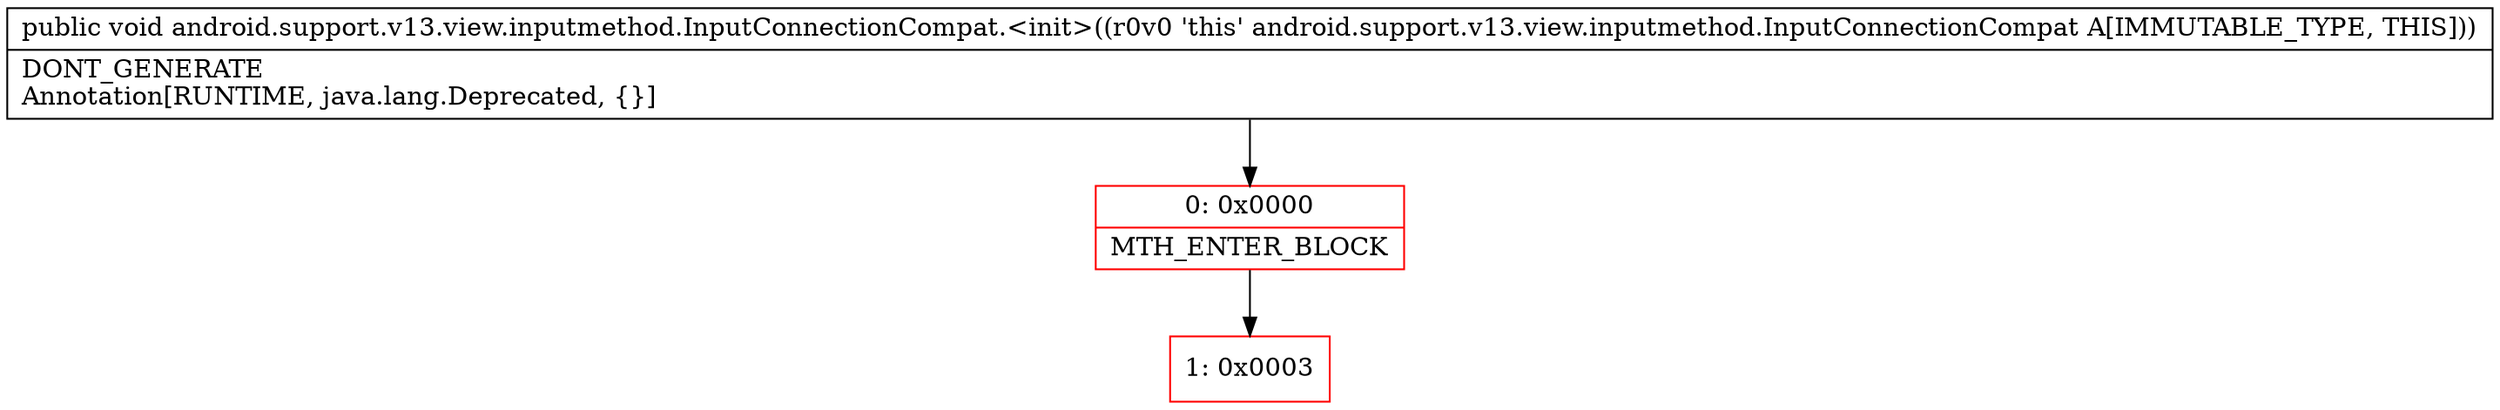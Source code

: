 digraph "CFG forandroid.support.v13.view.inputmethod.InputConnectionCompat.\<init\>()V" {
subgraph cluster_Region_607647460 {
label = "R(0)";
node [shape=record,color=blue];
}
Node_0 [shape=record,color=red,label="{0\:\ 0x0000|MTH_ENTER_BLOCK\l}"];
Node_1 [shape=record,color=red,label="{1\:\ 0x0003}"];
MethodNode[shape=record,label="{public void android.support.v13.view.inputmethod.InputConnectionCompat.\<init\>((r0v0 'this' android.support.v13.view.inputmethod.InputConnectionCompat A[IMMUTABLE_TYPE, THIS]))  | DONT_GENERATE\lAnnotation[RUNTIME, java.lang.Deprecated, \{\}]\l}"];
MethodNode -> Node_0;
Node_0 -> Node_1;
}

